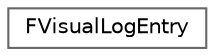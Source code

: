 digraph "Graphical Class Hierarchy"
{
 // INTERACTIVE_SVG=YES
 // LATEX_PDF_SIZE
  bgcolor="transparent";
  edge [fontname=Helvetica,fontsize=10,labelfontname=Helvetica,labelfontsize=10];
  node [fontname=Helvetica,fontsize=10,shape=box,height=0.2,width=0.4];
  rankdir="LR";
  Node0 [id="Node000000",label="FVisualLogEntry",height=0.2,width=0.4,color="grey40", fillcolor="white", style="filled",URL="$dc/dfa/structFVisualLogEntry.html",tooltip=" "];
}
